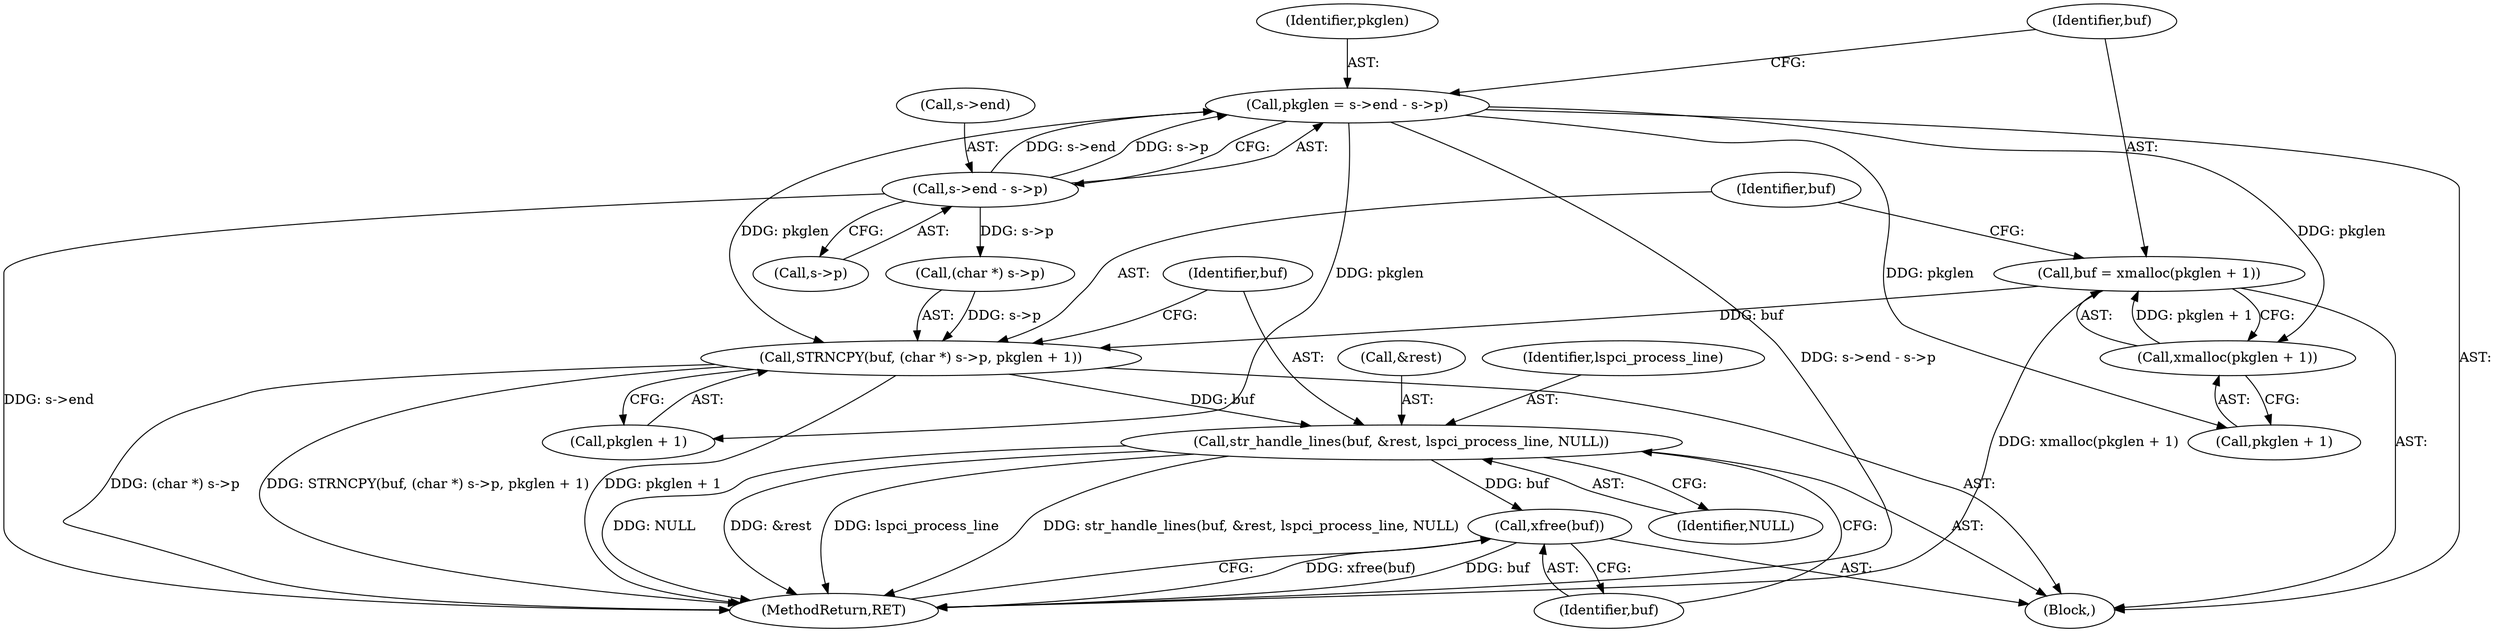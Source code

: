 digraph "0_rdesktop_4dca546d04321a610c1835010b5dad85163b65e1_3@API" {
"1000133" [label="(Call,buf = xmalloc(pkglen + 1))"];
"1000135" [label="(Call,xmalloc(pkglen + 1))"];
"1000124" [label="(Call,pkglen = s->end - s->p)"];
"1000126" [label="(Call,s->end - s->p)"];
"1000139" [label="(Call,STRNCPY(buf, (char *) s->p, pkglen + 1))"];
"1000149" [label="(Call,str_handle_lines(buf, &rest, lspci_process_line, NULL))"];
"1000155" [label="(Call,xfree(buf))"];
"1000130" [label="(Call,s->p)"];
"1000125" [label="(Identifier,pkglen)"];
"1000151" [label="(Call,&rest)"];
"1000157" [label="(MethodReturn,RET)"];
"1000136" [label="(Call,pkglen + 1)"];
"1000127" [label="(Call,s->end)"];
"1000124" [label="(Call,pkglen = s->end - s->p)"];
"1000133" [label="(Call,buf = xmalloc(pkglen + 1))"];
"1000141" [label="(Call,(char *) s->p)"];
"1000135" [label="(Call,xmalloc(pkglen + 1))"];
"1000156" [label="(Identifier,buf)"];
"1000150" [label="(Identifier,buf)"];
"1000149" [label="(Call,str_handle_lines(buf, &rest, lspci_process_line, NULL))"];
"1000134" [label="(Identifier,buf)"];
"1000155" [label="(Call,xfree(buf))"];
"1000139" [label="(Call,STRNCPY(buf, (char *) s->p, pkglen + 1))"];
"1000103" [label="(Block,)"];
"1000154" [label="(Identifier,NULL)"];
"1000126" [label="(Call,s->end - s->p)"];
"1000146" [label="(Call,pkglen + 1)"];
"1000153" [label="(Identifier,lspci_process_line)"];
"1000140" [label="(Identifier,buf)"];
"1000133" -> "1000103"  [label="AST: "];
"1000133" -> "1000135"  [label="CFG: "];
"1000134" -> "1000133"  [label="AST: "];
"1000135" -> "1000133"  [label="AST: "];
"1000140" -> "1000133"  [label="CFG: "];
"1000133" -> "1000157"  [label="DDG: xmalloc(pkglen + 1)"];
"1000135" -> "1000133"  [label="DDG: pkglen + 1"];
"1000133" -> "1000139"  [label="DDG: buf"];
"1000135" -> "1000136"  [label="CFG: "];
"1000136" -> "1000135"  [label="AST: "];
"1000124" -> "1000135"  [label="DDG: pkglen"];
"1000124" -> "1000103"  [label="AST: "];
"1000124" -> "1000126"  [label="CFG: "];
"1000125" -> "1000124"  [label="AST: "];
"1000126" -> "1000124"  [label="AST: "];
"1000134" -> "1000124"  [label="CFG: "];
"1000124" -> "1000157"  [label="DDG: s->end - s->p"];
"1000126" -> "1000124"  [label="DDG: s->end"];
"1000126" -> "1000124"  [label="DDG: s->p"];
"1000124" -> "1000136"  [label="DDG: pkglen"];
"1000124" -> "1000139"  [label="DDG: pkglen"];
"1000124" -> "1000146"  [label="DDG: pkglen"];
"1000126" -> "1000130"  [label="CFG: "];
"1000127" -> "1000126"  [label="AST: "];
"1000130" -> "1000126"  [label="AST: "];
"1000126" -> "1000157"  [label="DDG: s->end"];
"1000126" -> "1000141"  [label="DDG: s->p"];
"1000139" -> "1000103"  [label="AST: "];
"1000139" -> "1000146"  [label="CFG: "];
"1000140" -> "1000139"  [label="AST: "];
"1000141" -> "1000139"  [label="AST: "];
"1000146" -> "1000139"  [label="AST: "];
"1000150" -> "1000139"  [label="CFG: "];
"1000139" -> "1000157"  [label="DDG: pkglen + 1"];
"1000139" -> "1000157"  [label="DDG: (char *) s->p"];
"1000139" -> "1000157"  [label="DDG: STRNCPY(buf, (char *) s->p, pkglen + 1)"];
"1000141" -> "1000139"  [label="DDG: s->p"];
"1000139" -> "1000149"  [label="DDG: buf"];
"1000149" -> "1000103"  [label="AST: "];
"1000149" -> "1000154"  [label="CFG: "];
"1000150" -> "1000149"  [label="AST: "];
"1000151" -> "1000149"  [label="AST: "];
"1000153" -> "1000149"  [label="AST: "];
"1000154" -> "1000149"  [label="AST: "];
"1000156" -> "1000149"  [label="CFG: "];
"1000149" -> "1000157"  [label="DDG: str_handle_lines(buf, &rest, lspci_process_line, NULL)"];
"1000149" -> "1000157"  [label="DDG: NULL"];
"1000149" -> "1000157"  [label="DDG: &rest"];
"1000149" -> "1000157"  [label="DDG: lspci_process_line"];
"1000149" -> "1000155"  [label="DDG: buf"];
"1000155" -> "1000103"  [label="AST: "];
"1000155" -> "1000156"  [label="CFG: "];
"1000156" -> "1000155"  [label="AST: "];
"1000157" -> "1000155"  [label="CFG: "];
"1000155" -> "1000157"  [label="DDG: xfree(buf)"];
"1000155" -> "1000157"  [label="DDG: buf"];
}
